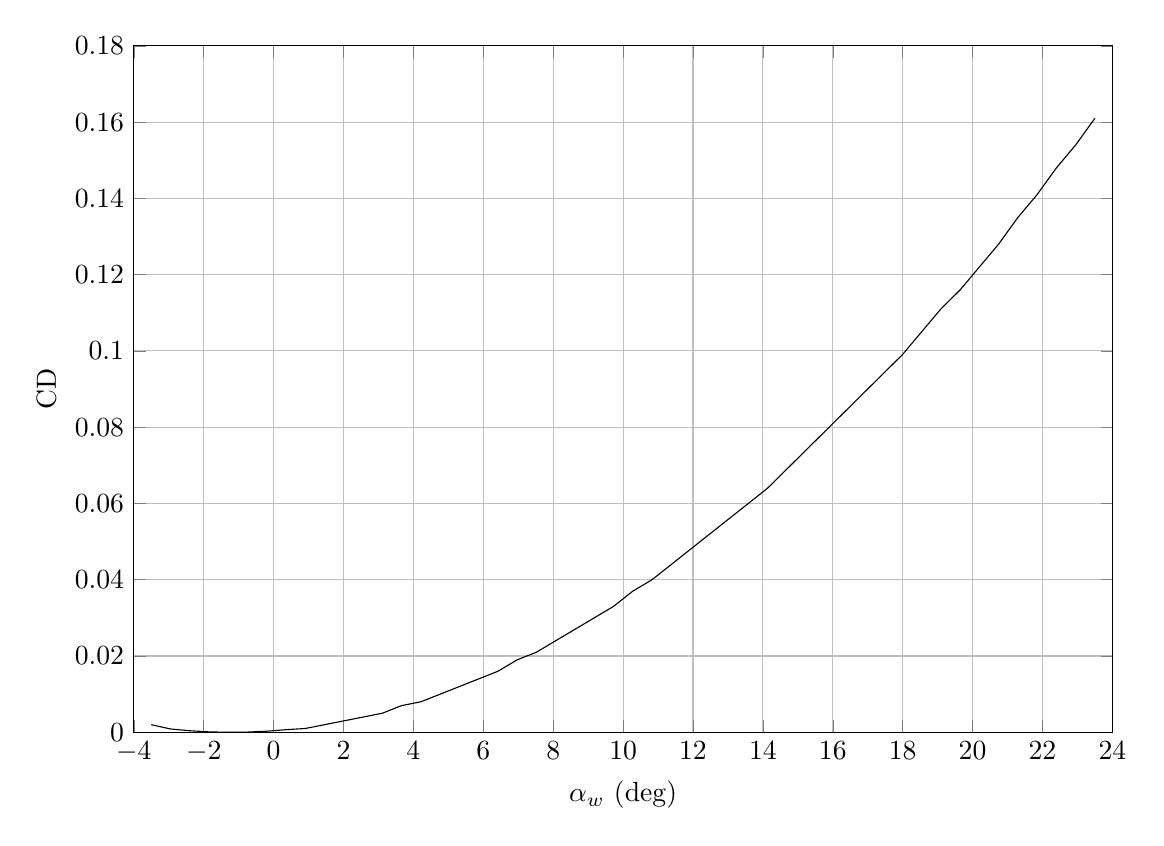 %Induced Drag coefficient vs Alpha Wing for WING 
\begin{tikzpicture}

\begin{axis}[
width=14.01cm,
height=10.3cm,
scaled ticks=false, tick label style={/pgf/number format/fixed},
xmin=-4,
xmax=24,
xlabel={$\alpha_w$ (deg)},
xmajorgrids,
ymin=0,
ymax=0.18,
ylabel={CD},
ymajorgrids,
]

\addplot [
color=black,
solid
]
table[row sep=crcr]{
-3.5	0.002\\
-2.949	8.719E-4\\
-2.398	4.094E-4\\
-1.847	1.196E-4\\
-1.296	2.663E-6\\
-0.745	5.878E-5\\
-0.194	2.879E-4\\
0.357	6.897E-4\\
0.908	0.001\\
1.459	0.002\\
2.01	0.003\\
2.561	0.004\\
3.112	0.005\\
3.663	0.007\\
4.214	0.008\\
4.765	0.01\\
5.316	0.012\\
5.867	0.014\\
6.418	0.016\\
6.969	0.019\\
7.52	0.021\\
8.071	0.024\\
8.622	0.027\\
9.173	0.03\\
9.724	0.033\\
10.276	0.037\\
10.827	0.04\\
11.378	0.044\\
11.929	0.048\\
12.48	0.052\\
13.031	0.056\\
13.582	0.06\\
14.133	0.064\\
14.684	0.069\\
15.235	0.074\\
15.786	0.079\\
16.337	0.084\\
16.888	0.089\\
17.439	0.094\\
17.99	0.099\\
18.541	0.105\\
19.092	0.111\\
19.643	0.116\\
20.194	0.122\\
20.745	0.128\\
21.296	0.135\\
21.847	0.141\\
22.398	0.148\\
22.949	0.154\\
23.5	0.161\\
};
\end{axis}
\end{tikzpicture}%
